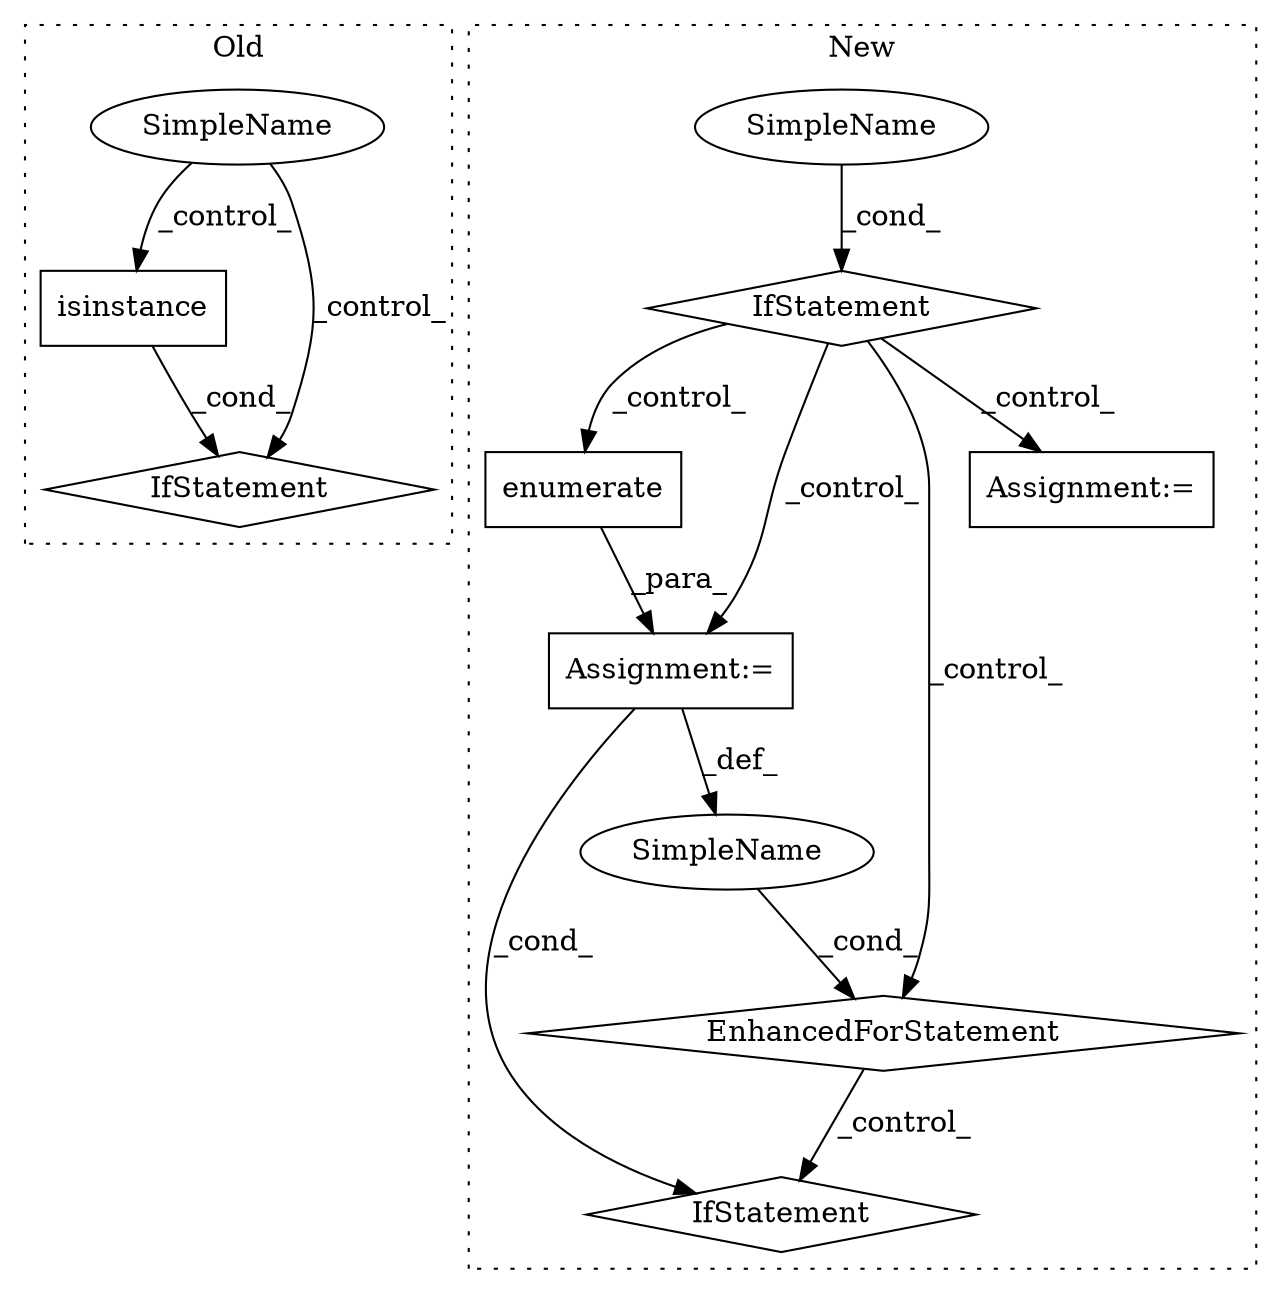 digraph G {
subgraph cluster0 {
1 [label="isinstance" a="32" s="2320,2358" l="11,1" shape="box"];
4 [label="IfStatement" a="25" s="2316,2359" l="4,2" shape="diamond"];
8 [label="SimpleName" a="42" s="" l="" shape="ellipse"];
label = "Old";
style="dotted";
}
subgraph cluster1 {
2 [label="enumerate" a="32" s="2470,2481" l="10,1" shape="box"];
3 [label="Assignment:=" a="7" s="2393,2482" l="69,2" shape="box"];
5 [label="EnhancedForStatement" a="70" s="2393,2482" l="69,2" shape="diamond"];
6 [label="IfStatement" a="25" s="2494,2504" l="4,2" shape="diamond"];
7 [label="SimpleName" a="42" s="2466" l="1" shape="ellipse"];
9 [label="IfStatement" a="25" s="2234,2254" l="4,2" shape="diamond"];
10 [label="SimpleName" a="42" s="" l="" shape="ellipse"];
11 [label="Assignment:=" a="7" s="2337" l="1" shape="box"];
label = "New";
style="dotted";
}
1 -> 4 [label="_cond_"];
2 -> 3 [label="_para_"];
3 -> 6 [label="_cond_"];
3 -> 7 [label="_def_"];
5 -> 6 [label="_control_"];
7 -> 5 [label="_cond_"];
8 -> 1 [label="_control_"];
8 -> 4 [label="_control_"];
9 -> 3 [label="_control_"];
9 -> 11 [label="_control_"];
9 -> 2 [label="_control_"];
9 -> 5 [label="_control_"];
10 -> 9 [label="_cond_"];
}